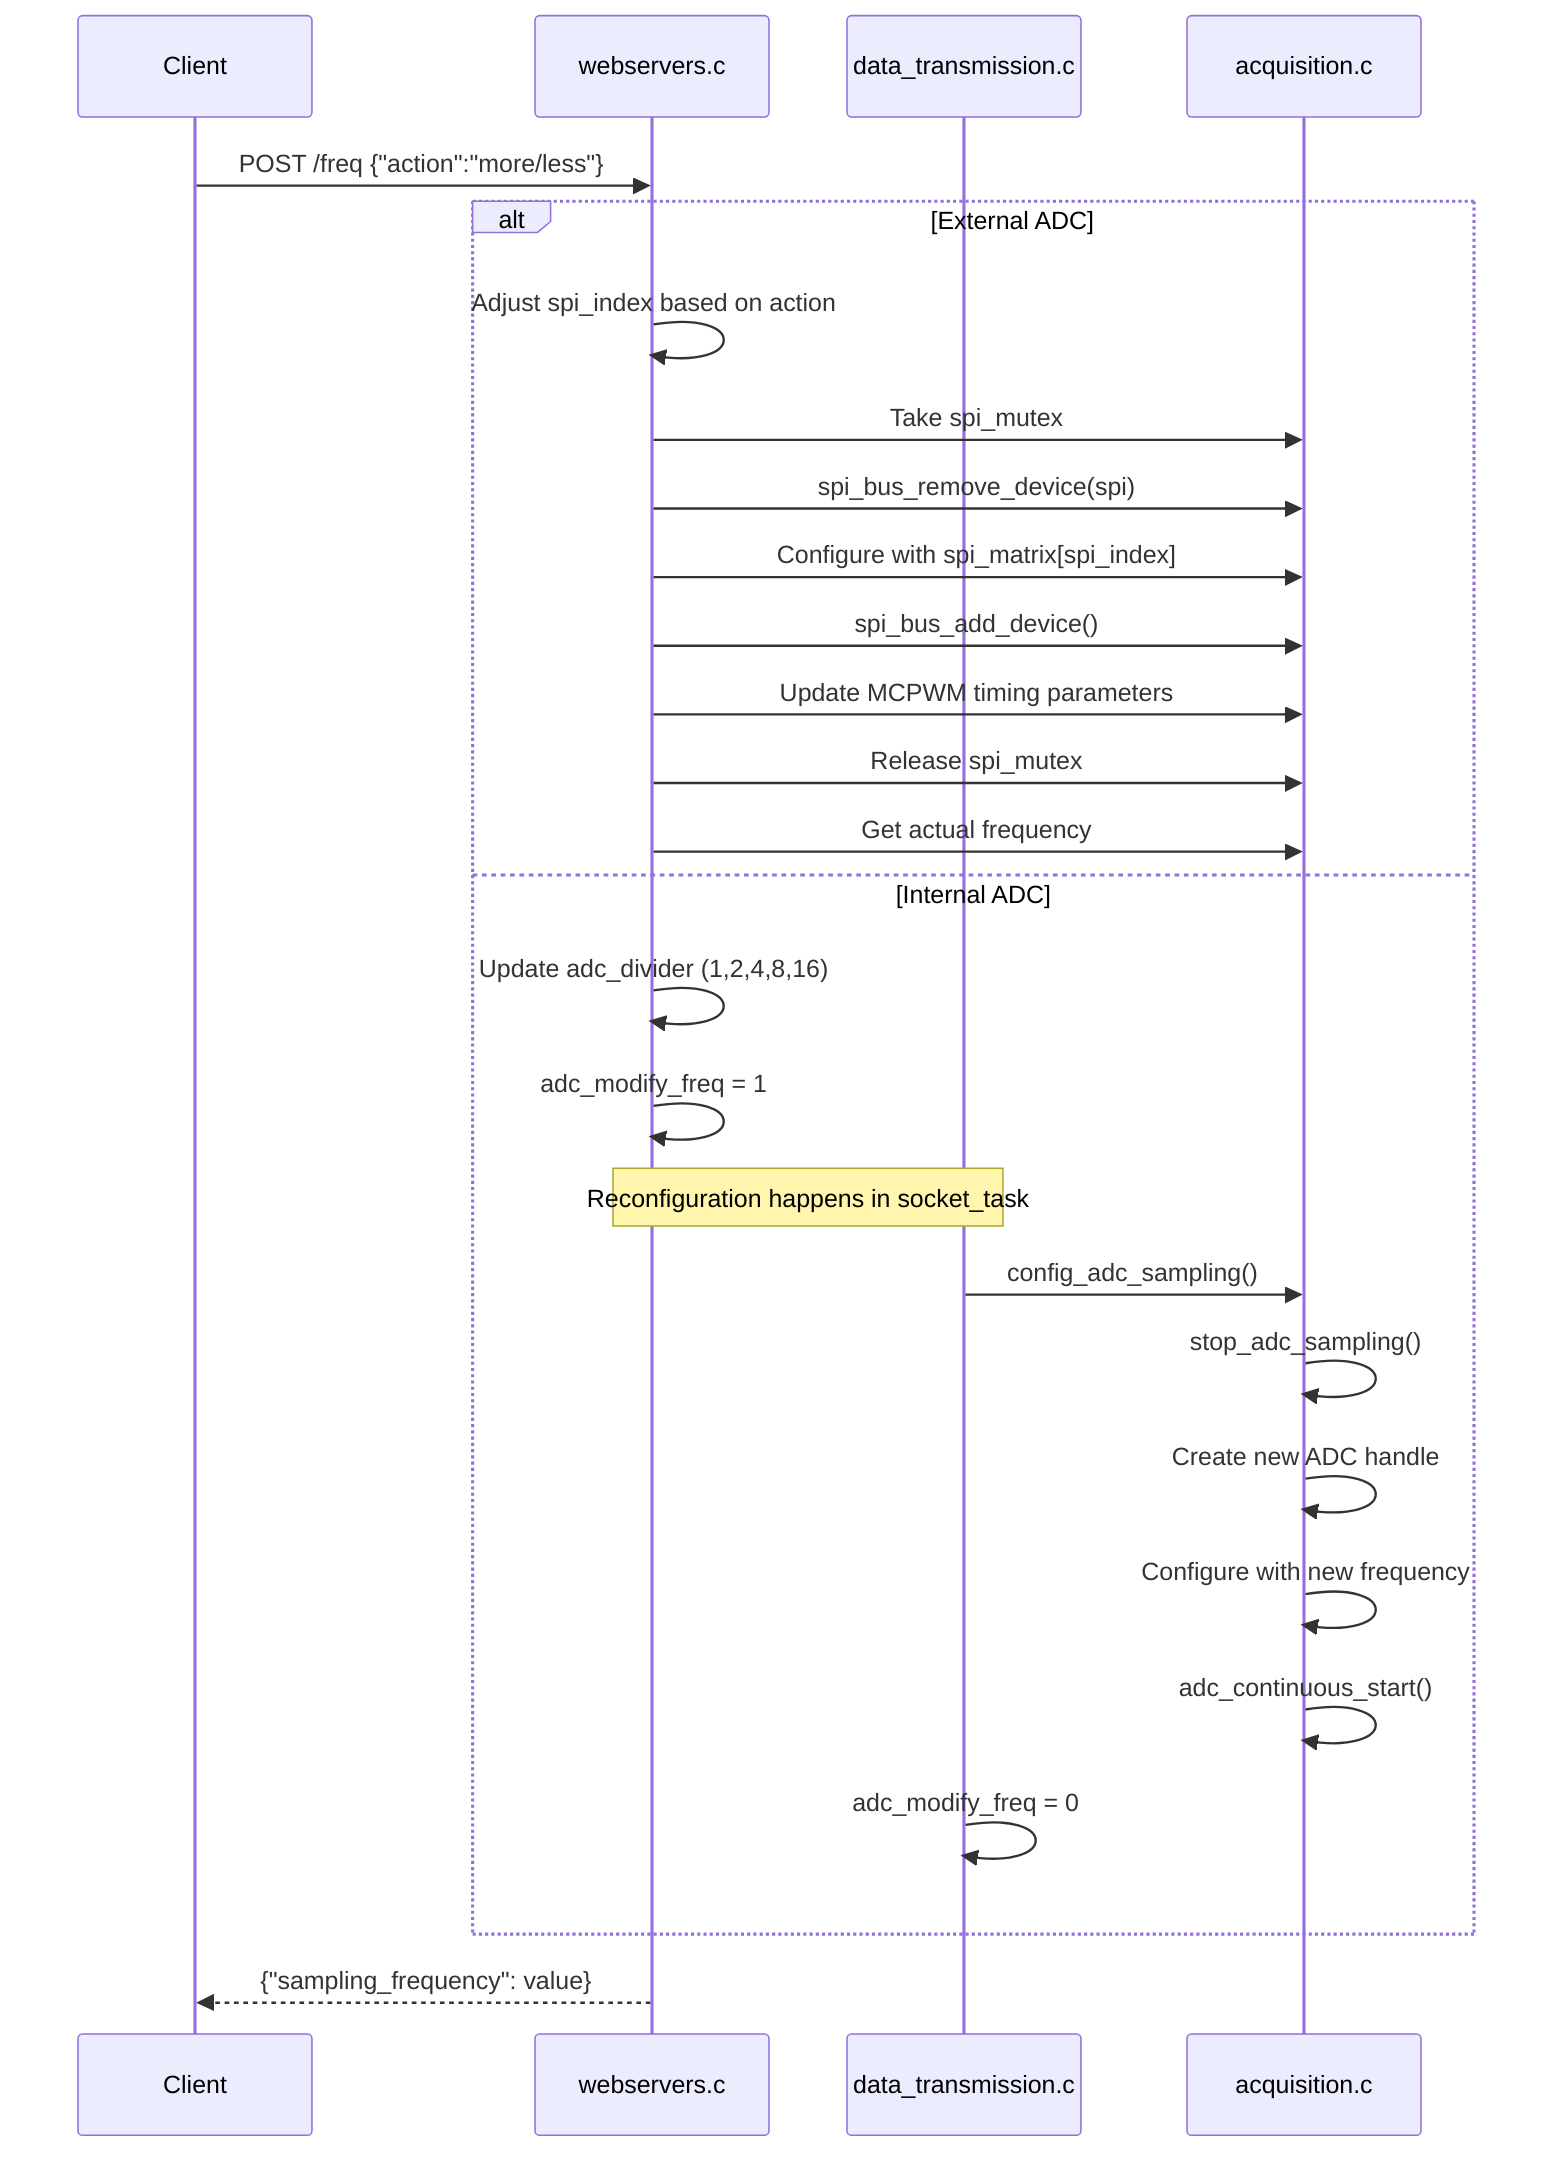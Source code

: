 sequenceDiagram
    participant Client as Client
    participant WebServers as webservers.c
    participant DataTrans as data_transmission.c
    participant Acquisition as acquisition.c
    
    Client->>WebServers: POST /freq {"action":"more/less"}
    
    alt External ADC
        WebServers->>WebServers: Adjust spi_index based on action
        WebServers->>Acquisition: Take spi_mutex
        WebServers->>Acquisition: spi_bus_remove_device(spi)
        WebServers->>Acquisition: Configure with spi_matrix[spi_index]
        WebServers->>Acquisition: spi_bus_add_device()
        WebServers->>Acquisition: Update MCPWM timing parameters
        WebServers->>Acquisition: Release spi_mutex
        WebServers->>Acquisition: Get actual frequency
    else Internal ADC
        WebServers->>WebServers: Update adc_divider (1,2,4,8,16)
        WebServers->>WebServers: adc_modify_freq = 1
        
        Note over WebServers,DataTrans: Reconfiguration happens in socket_task
        
        DataTrans->>Acquisition: config_adc_sampling()
        Acquisition->>Acquisition: stop_adc_sampling()
        Acquisition->>Acquisition: Create new ADC handle
        Acquisition->>Acquisition: Configure with new frequency
        Acquisition->>Acquisition: adc_continuous_start()
        DataTrans->>DataTrans: adc_modify_freq = 0
    end
    
    WebServers-->>Client: {"sampling_frequency": value}